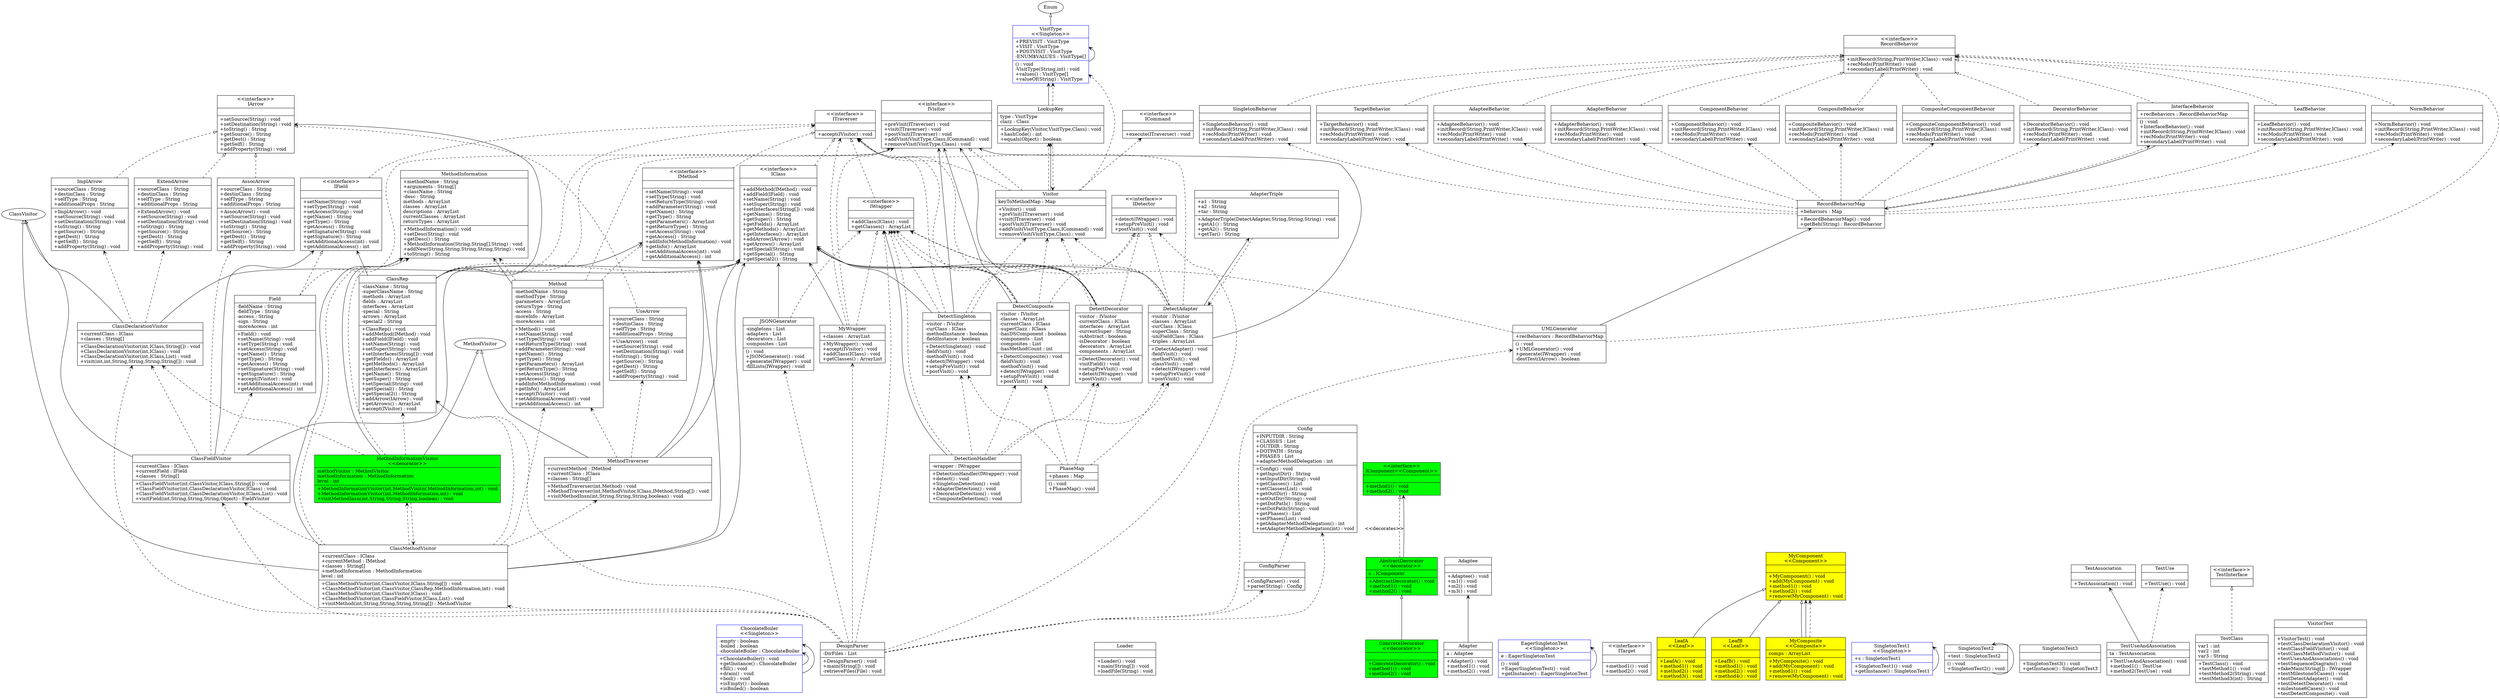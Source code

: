 digraph G{
 rankdir=BT;
ChocolateBoiler [shape="record"
color="blue"
label="{ChocolateBoiler\n\<\<Singleton\>\>|
-empty : boolean\l
-boiled : boolean\l
-chocolateBoiler : ChocolateBoiler\l
|+ChocolateBoiler() : void\l
+getInstance() : ChocolateBoiler\l
+fill() : void\l
+drain() : void\l
+boil() : void\l
+isEmpty() : boolean\l
+isBoiled() : boolean\l
}"
];
ChocolateBoiler -> ChocolateBoiler[arrowhead="ovee", style="solid"];
AssocArrow [shape="record"
label="{AssocArrow|+sourceClass : String\l
+destinClass : String\l
+selfType : String\l
+additionalProps : String\l
|+AssocArrow() : void\l
+setSource(String) : void\l
+setDestination(String) : void\l
+toString() : String\l
+getSource() : String\l
+getDest() : String\l
+getSelf() : String\l
+addProperty(String) : void\l
}"
];
AssocArrow -> IArrow[arrowhead="onormal", style="dashed"];
ExtendArrow [shape="record"
label="{ExtendArrow|+sourceClass : String\l
+destinClass : String\l
+selfType : String\l
+additionalProps : String\l
|+ExtendArrow() : void\l
+setSource(String) : void\l
+setDestination(String) : void\l
+toString() : String\l
+getSource() : String\l
+getDest() : String\l
+getSelf() : String\l
+addProperty(String) : void\l
}"
];
ExtendArrow -> IArrow[arrowhead="onormal", style="dashed"];
ImplArrow [shape="record"
label="{ImplArrow|+sourceClass : String\l
+destinClass : String\l
+selfType : String\l
+additionalProps : String\l
|+ImplArrow() : void\l
+setSource(String) : void\l
+setDestination(String) : void\l
+toString() : String\l
+getSource() : String\l
+getDest() : String\l
+getSelf() : String\l
+addProperty(String) : void\l
}"
];
ImplArrow -> IArrow[arrowhead="onormal", style="dashed"];
UseArrow [shape="record"
label="{UseArrow|+sourceClass : String\l
+destinClass : String\l
+selfType : String\l
+additionalProps : String\l
|+UseArrow() : void\l
+setSource(String) : void\l
+setDestination(String) : void\l
+toString() : String\l
+getSource() : String\l
+getDest() : String\l
+getSelf() : String\l
+addProperty(String) : void\l
}"
];
UseArrow -> IArrow[arrowhead="onormal", style="dashed"];
AdapteeBehavior [shape="record"
label="{AdapteeBehavior||+AdapteeBehavior() : void\l
+initRecord(String,PrintWriter,IClass) : void\l
+recMods(PrintWriter) : void\l
+secondaryLabel(PrintWriter) : void\l
}"
];
AdapteeBehavior -> RecordBehavior[arrowhead="onormal", style="dashed"];
AdapterBehavior [shape="record"
label="{AdapterBehavior||+AdapterBehavior() : void\l
+initRecord(String,PrintWriter,IClass) : void\l
+recMods(PrintWriter) : void\l
+secondaryLabel(PrintWriter) : void\l
}"
];
AdapterBehavior -> RecordBehavior[arrowhead="onormal", style="dashed"];
ComponentBehavior [shape="record"
label="{ComponentBehavior||+ComponentBehavior() : void\l
+initRecord(String,PrintWriter,IClass) : void\l
+recMods(PrintWriter) : void\l
+secondaryLabel(PrintWriter) : void\l
}"
];
ComponentBehavior -> RecordBehavior[arrowhead="onormal", style="dashed"];
CompositeBehavior [shape="record"
label="{CompositeBehavior||+CompositeBehavior() : void\l
+initRecord(String,PrintWriter,IClass) : void\l
+recMods(PrintWriter) : void\l
+secondaryLabel(PrintWriter) : void\l
}"
];
CompositeBehavior -> RecordBehavior[arrowhead="onormal", style="dashed"];
CompositeComponentBehavior [shape="record"
label="{CompositeComponentBehavior||+CompositeComponentBehavior() : void\l
+initRecord(String,PrintWriter,IClass) : void\l
+recMods(PrintWriter) : void\l
+secondaryLabel(PrintWriter) : void\l
}"
];
CompositeComponentBehavior -> RecordBehavior[arrowhead="onormal", style="dashed"];
DecoratorBehavior [shape="record"
label="{DecoratorBehavior||+DecoratorBehavior() : void\l
+initRecord(String,PrintWriter,IClass) : void\l
+recMods(PrintWriter) : void\l
+secondaryLabel(PrintWriter) : void\l
}"
];
DecoratorBehavior -> RecordBehavior[arrowhead="onormal", style="dashed"];
InterfaceBehavior [shape="record"
label="{InterfaceBehavior|+recBehaviors : RecordBehaviorMap\l
|<clinit>() : void\l
+InterfaceBehavior() : void\l
+initRecord(String,PrintWriter,IClass) : void\l
+recMods(PrintWriter) : void\l
+secondaryLabel(PrintWriter) : void\l
}"
];
InterfaceBehavior -> RecordBehavior[arrowhead="onormal", style="dashed"];
InterfaceBehavior -> RecordBehaviorMap[arrowhead="ovee", style="solid"];
LeafBehavior [shape="record"
label="{LeafBehavior||+LeafBehavior() : void\l
+initRecord(String,PrintWriter,IClass) : void\l
+recMods(PrintWriter) : void\l
+secondaryLabel(PrintWriter) : void\l
}"
];
LeafBehavior -> RecordBehavior[arrowhead="onormal", style="dashed"];
NormBehavior [shape="record"
label="{NormBehavior||+NormBehavior() : void\l
+initRecord(String,PrintWriter,IClass) : void\l
+recMods(PrintWriter) : void\l
+secondaryLabel(PrintWriter) : void\l
}"
];
NormBehavior -> RecordBehavior[arrowhead="onormal", style="dashed"];
SingletonBehavior [shape="record"
label="{SingletonBehavior||+SingletonBehavior() : void\l
+initRecord(String,PrintWriter,IClass) : void\l
+recMods(PrintWriter) : void\l
+secondaryLabel(PrintWriter) : void\l
}"
];
SingletonBehavior -> RecordBehavior[arrowhead="onormal", style="dashed"];
TargetBehavior [shape="record"
label="{TargetBehavior||+TargetBehavior() : void\l
+initRecord(String,PrintWriter,IClass) : void\l
+recMods(PrintWriter) : void\l
+secondaryLabel(PrintWriter) : void\l
}"
];
TargetBehavior -> RecordBehavior[arrowhead="onormal", style="dashed"];
ChocolateBoiler [shape="record"
color="blue"
label="{ChocolateBoiler\n\<\<Singleton\>\>|
-empty : boolean\l
-boiled : boolean\l
-chocolateBoiler : ChocolateBoiler\l
|+ChocolateBoiler() : void\l
+getInstance() : ChocolateBoiler\l
+fill() : void\l
+drain() : void\l
+boil() : void\l
+isEmpty() : boolean\l
+isBoiled() : boolean\l
}"
];
ChocolateBoiler -> ChocolateBoiler[arrowhead="ovee", style="solid"];
ClassRep [shape="record"
label="{ClassRep|-className : String\l
-superClassName : String\l
-methods : ArrayList\l
-fields : ArrayList\l
-interfaces : ArrayList\l
-special : String\l
-arrows : ArrayList\l
-special2 : String\l
|+ClassRep() : void\l
+addMethod(IMethod) : void\l
+addField(IField) : void\l
+setName(String) : void\l
+setSuper(String) : void\l
+setInterfaces(String[]) : void\l
+getFields() : ArrayList\l
+getMethods() : ArrayList\l
+getInterfaces() : ArrayList\l
+getName() : String\l
+getSuper() : String\l
+setSpecial(String) : void\l
+getSpecial() : String\l
+getSpecial2() : String\l
+addArrow(IArrow) : void\l
+getArrows() : ArrayList\l
+accept(IVisitor) : void\l
}"
];
ClassRep -> IClass[arrowhead="onormal", style="dashed"];
ClassRep -> IMethod[arrowhead="ovee", style="solid"];
ClassRep -> IField[arrowhead="ovee", style="solid"];
ClassRep -> IArrow[arrowhead="ovee", style="solid"];
ClassRep -> IVisitor[arrowhead="ovee", style="dashed"];
ClassRep -> ITraverser[arrowhead="ovee", style="dashed"];
DetectionHandler [shape="record"
label="{DetectionHandler|-wrapper : IWrapper\l
|+DetectionHandler(IWrapper) : void\l
+detect() : void\l
+SingletonDetection() : void\l
+AdapterDetection() : void\l
+DecoratorDetection() : void\l
+CompositeDetection() : void\l
}"
];
DetectionHandler -> IWrapper[arrowhead="ovee", style="solid"];
DetectionHandler -> IWrapper[arrowhead="ovee", style="dashed"];
DetectionHandler -> DetectSingleton[arrowhead="ovee", style="dashed"];
DetectionHandler -> DetectAdapter[arrowhead="ovee", style="dashed"];
DetectionHandler -> DetectDecorator[arrowhead="ovee", style="dashed"];
DetectionHandler -> DetectComposite[arrowhead="ovee", style="dashed"];
Field [shape="record"
label="{Field|-fieldName : String\l
-fieldType : String\l
-access : String\l
-sign : String\l
-moreAccess : int\l
|+Field() : void\l
+setName(String) : void\l
+setType(String) : void\l
+setAccess(String) : void\l
+getName() : String\l
+getType() : String\l
+getAccess() : String\l
+setSignature(String) : void\l
+getSignature() : String\l
+accept(IVisitor) : void\l
+setAdditionalAccess(int) : void\l
+getAdditionalAccess() : int\l
}"
];
Field -> IField[arrowhead="onormal", style="dashed"];
Field -> IVisitor[arrowhead="ovee", style="dashed"];
JSONGenerator [shape="record"
label="{JSONGenerator|-singletons : List\l
-adapters : List\l
-decorators : List\l
-composites : List\l
|<clinit>() : void\l
+JSONGenerator() : void\l
+generate(IWrapper) : void\l
-fillLists(IWrapper) : void\l
}"
];
JSONGenerator -> IClass[arrowhead="ovee", style="solid"];
JSONGenerator -> IWrapper[arrowhead="ovee", style="dashed"];
Method [shape="record"
label="{Method|-methodName : String\l
-methodType : String\l
-parameters : ArrayList\l
-returnType : String\l
-access : String\l
-moreInfo : ArrayList\l
-moreAccess : int\l
|+Method() : void\l
+setName(String) : void\l
+setType(String) : void\l
+setReturnType(String) : void\l
+addParameter(String) : void\l
+getName() : String\l
+getType() : String\l
+getParameters() : ArrayList\l
+getReturnType() : String\l
+setAccess(String) : void\l
+getAccess() : String\l
+addInfo(MethodInformation) : void\l
+getInfo() : ArrayList\l
+accept(IVisitor) : void\l
+setAdditionalAccess(int) : void\l
+getAdditionalAccess() : int\l
}"
];
Method -> IMethod[arrowhead="onormal", style="dashed"];
Method -> MethodInformation[arrowhead="ovee", style="solid"];
Method -> MethodInformation[arrowhead="ovee", style="dashed"];
Method -> IVisitor[arrowhead="ovee", style="dashed"];
MethodInformation [shape="record"
label="{MethodInformation|+methodName : String\l
+arguments : String[]\l
+className : String\l
-desc : String\l
methods : ArrayList\l
classes : ArrayList\l
descriptions : ArrayList\l
currentClasses : ArrayList\l
returnTypes : ArrayList\l
|+MethodInformation() : void\l
+setDesc(String) : void\l
+getDesc() : String\l
+MethodInformation(String,String[],String) : void\l
+addNew(String,String,String,String,String) : void\l
+toString() : String\l
}"
];
MyWrapper [shape="record"
label="{MyWrapper|+classes : ArrayList\l
|+MyWrapper() : void\l
+accept(IVisitor) : void\l
+addClass(IClass) : void\l
+getClasses() : ArrayList\l
}"
];
MyWrapper -> IWrapper[arrowhead="onormal", style="dashed"];
MyWrapper -> IClass[arrowhead="ovee", style="solid"];
MyWrapper -> IVisitor[arrowhead="ovee", style="dashed"];
MyWrapper -> ITraverser[arrowhead="ovee", style="dashed"];
RecordBehaviorMap [shape="record"
label="{RecordBehaviorMap|+behaviors : Map\l
|+RecordBehaviorMap() : void\l
+getBeh(String) : RecordBehavior\l
}"
];
RecordBehaviorMap -> NormBehavior[arrowhead="ovee", style="dashed"];
RecordBehaviorMap -> InterfaceBehavior[arrowhead="ovee", style="dashed"];
RecordBehaviorMap -> SingletonBehavior[arrowhead="ovee", style="dashed"];
RecordBehaviorMap -> AdapterBehavior[arrowhead="ovee", style="dashed"];
RecordBehaviorMap -> AdapteeBehavior[arrowhead="ovee", style="dashed"];
RecordBehaviorMap -> TargetBehavior[arrowhead="ovee", style="dashed"];
RecordBehaviorMap -> ComponentBehavior[arrowhead="ovee", style="dashed"];
RecordBehaviorMap -> DecoratorBehavior[arrowhead="ovee", style="dashed"];
RecordBehaviorMap -> LeafBehavior[arrowhead="ovee", style="dashed"];
RecordBehaviorMap -> CompositeBehavior[arrowhead="ovee", style="dashed"];
RecordBehaviorMap -> CompositeComponentBehavior[arrowhead="ovee", style="dashed"];
UMLGenerator [shape="record"
label="{UMLGenerator|+recBehaviors : RecordBehaviorMap\l
|<clinit>() : void\l
+UMLGenerator() : void\l
+generate(IWrapper) : void\l
-destTest(IArrow) : boolean\l
}"
];
UMLGenerator -> RecordBehaviorMap[arrowhead="ovee", style="solid"];
UMLGenerator -> IWrapper[arrowhead="ovee", style="dashed"];
UMLGenerator -> RecordBehavior[arrowhead="ovee", style="dashed"];
LookupKey [shape="record"
label="{LookupKey|type : VisitType\l
clazz : Class\l
|+LookupKey(Visitor,VisitType,Class) : void\l
+hashCode() : int\l
+equals(Object) : boolean\l
}"
];
LookupKey -> VisitType[arrowhead="ovee", style="solid"];
LookupKey -> Visitor[arrowhead="ovee", style="dashed"];
LookupKey -> VisitType[arrowhead="ovee", style="dashed"];
Visitor [shape="record"
label="{Visitor|keyToMethodMap : Map\l
|+Visitor() : void\l
+preVisit(ITraverser) : void\l
+visit(ITraverser) : void\l
+postVisit(ITraverser) : void\l
+addVisit(VisitType,Class,ICommand) : void\l
+removeVisit(VisitType,Class) : void\l
}"
];
Visitor -> IVisitor[arrowhead="onormal", style="dashed"];
Visitor -> LookupKey[arrowhead="ovee", style="solid"];
Visitor -> ITraverser[arrowhead="ovee", style="dashed"];
Visitor -> LookupKey[arrowhead="ovee", style="dashed"];
Visitor -> ICommand[arrowhead="ovee", style="dashed"];
Visitor -> VisitType[arrowhead="ovee", style="dashed"];
Config [shape="record"
label="{Config|+INPUTDIR : String\l
+CLASSES : List\l
+OUTDIR : String\l
+DOTPATH : String\l
+PHASES : List\l
+adapterMethodDelegation : int\l
|+Config() : void\l
+getInputDir() : String\l
+setInputDir(String) : void\l
+getClasses() : List\l
+setClasses(List) : void\l
+getOutDir() : String\l
+setOutDir(String) : void\l
+getDotPath() : String\l
+setDotPath(String) : void\l
+getPhases() : List\l
+setPhases(List) : void\l
+getAdapterMethodDelegation() : int\l
+setAdapterMethodDelegation(int) : void\l
}"
];
ConfigParser [shape="record"
label="{ConfigParser||+ConfigParser() : void\l
+parse(String) : Config\l
}"
];
ConfigParser -> Config[arrowhead="ovee", style="dashed"];
Loader [shape="record"
label="{Loader||+Loader() : void\l
+main(String[]) : void\l
+loadFile(String) : void\l
}"
];
AdapterTriple [shape="record"
label="{AdapterTriple|+a1 : String\l
+a2 : String\l
+tar : String\l
|+AdapterTriple(DetectAdapter,String,String,String) : void\l
+getA1() : String\l
+getA2() : String\l
+getTar() : String\l
}"
];
AdapterTriple -> DetectAdapter[arrowhead="ovee", style="dashed"];
DetectAdapter [shape="record"
label="{DetectAdapter|-visitor : IVisitor\l
-classes : ArrayList\l
-curClass : IClass\l
-superClass : String\l
-uniFieldClass : IClass\l
-triples : ArrayList\l
|+DetectAdapter() : void\l
-fieldVisit() : void\l
-methodVisit() : void\l
-classVisit() : void\l
+detect(IWrapper) : void\l
+setupPreVisit() : void\l
+postVisit() : void\l
}"
];
DetectAdapter -> IDetector[arrowhead="onormal", style="dashed"];
DetectAdapter -> IVisitor[arrowhead="ovee", style="solid"];
DetectAdapter -> IClass[arrowhead="ovee", style="solid"];
DetectAdapter -> AdapterTriple[arrowhead="ovee", style="solid"];
DetectAdapter -> Visitor[arrowhead="ovee", style="dashed"];
DetectAdapter -> IWrapper[arrowhead="ovee", style="dashed"];
DetectAdapter -> ITraverser[arrowhead="ovee", style="dashed"];
DetectComposite [shape="record"
label="{DetectComposite|-visitor : IVisitor\l
-classes : ArrayList\l
-currentClass : IClass\l
-superClazz : IClass\l
-hasDSComponent : boolean\l
-components : List\l
-composites : List\l
-hasMethodCount : int\l
|+DetectComposite() : void\l
-fieldVisit() : void\l
-methodVisit() : void\l
+detect(IWrapper) : void\l
+setupPreVisit() : void\l
+postVisit() : void\l
}"
];
DetectComposite -> IDetector[arrowhead="onormal", style="dashed"];
DetectComposite -> IVisitor[arrowhead="ovee", style="solid"];
DetectComposite -> IClass[arrowhead="ovee", style="solid"];
DetectComposite -> Visitor[arrowhead="ovee", style="dashed"];
DetectComposite -> IWrapper[arrowhead="ovee", style="dashed"];
DetectComposite -> ITraverser[arrowhead="ovee", style="dashed"];
DetectDecorator [shape="record"
label="{DetectDecorator|-visitor : IVisitor\l
-currentClass : IClass\l
-interfaces : ArrayList\l
-currentSuper : String\l
-isAbstract : boolean\l
-isDecorator : boolean\l
-decorators : ArrayList\l
-components : ArrayList\l
|+DetectDecorator() : void\l
-visitField() : void\l
+setupPreVisit() : void\l
+detect(IWrapper) : void\l
+postVisit() : void\l
}"
];
DetectDecorator -> IDetector[arrowhead="onormal", style="dashed"];
DetectDecorator -> IVisitor[arrowhead="ovee", style="solid"];
DetectDecorator -> IClass[arrowhead="ovee", style="solid"];
DetectDecorator -> Visitor[arrowhead="ovee", style="dashed"];
DetectDecorator -> ITraverser[arrowhead="ovee", style="dashed"];
DetectDecorator -> IWrapper[arrowhead="ovee", style="dashed"];
DetectSingleton [shape="record"
label="{DetectSingleton|-visitor : IVisitor\l
-curClass : IClass\l
-methodInstance : boolean\l
-fieldInstance : boolean\l
|+DetectSingleton() : void\l
-fieldVisit() : void\l
-methodVisit() : void\l
+detect(IWrapper) : void\l
+setupPreVisit() : void\l
+postVisit() : void\l
}"
];
DetectSingleton -> IDetector[arrowhead="onormal", style="dashed"];
DetectSingleton -> IVisitor[arrowhead="ovee", style="solid"];
DetectSingleton -> IClass[arrowhead="ovee", style="solid"];
DetectSingleton -> Visitor[arrowhead="ovee", style="dashed"];
DetectSingleton -> ITraverser[arrowhead="ovee", style="dashed"];
DetectSingleton -> IWrapper[arrowhead="ovee", style="dashed"];
IArrow [shape="record"
label="{\<\<interface\>\>\nIArrow|
|+setSource(String) : void\l
+setDestination(String) : void\l
+toString() : String\l
+getSource() : String\l
+getDest() : String\l
+getSelf() : String\l
+addProperty(String) : void\l
}"
];
IClass [shape="record"
label="{\<\<interface\>\>\nIClass|
|+addMethod(IMethod) : void\l
+addField(IField) : void\l
+setName(String) : void\l
+setSuper(String) : void\l
+setInterfaces(String[]) : void\l
+getName() : String\l
+getSuper() : String\l
+getFields() : ArrayList\l
+getMethods() : ArrayList\l
+getInterfaces() : ArrayList\l
+addArrow(IArrow) : void\l
+getArrows() : ArrayList\l
+setSpecial(String) : void\l
+getSpecial() : String\l
+getSpecial2() : String\l
}"
];
IClass -> ITraverser[arrowhead="onormal", style="dashed"];
ICommand [shape="record"
label="{\<\<interface\>\>\nICommand|
|+execute(ITraverser) : void\l
}"
];
IDetector [shape="record"
label="{\<\<interface\>\>\nIDetector|
|+detect(IWrapper) : void\l
+setupPreVisit() : void\l
+postVisit() : void\l
}"
];
IField [shape="record"
label="{\<\<interface\>\>\nIField|
|+setName(String) : void\l
+setType(String) : void\l
+setAccess(String) : void\l
+getName() : String\l
+getType() : String\l
+getAccess() : String\l
+setSignature(String) : void\l
+getSignature() : String\l
+setAdditionalAccess(int) : void\l
+getAdditionalAccess() : int\l
}"
];
IField -> ITraverser[arrowhead="onormal", style="dashed"];
IMethod [shape="record"
label="{\<\<interface\>\>\nIMethod|
|+setName(String) : void\l
+setType(String) : void\l
+setReturnType(String) : void\l
+addParameter(String) : void\l
+getName() : String\l
+getType() : String\l
+getParameters() : ArrayList\l
+getReturnType() : String\l
+setAccess(String) : void\l
+getAccess() : String\l
+addInfo(MethodInformation) : void\l
+getInfo() : ArrayList\l
+setAdditionalAccess(int) : void\l
+getAdditionalAccess() : int\l
}"
];
IMethod -> ITraverser[arrowhead="onormal", style="dashed"];
ITraverser [shape="record"
label="{\<\<interface\>\>\nITraverser|
|+accept(IVisitor) : void\l
}"
];
IVisitor [shape="record"
label="{\<\<interface\>\>\nIVisitor|
|+preVisit(ITraverser) : void\l
+visit(ITraverser) : void\l
+postVisit(ITraverser) : void\l
+addVisit(VisitType,Class,ICommand) : void\l
+removeVisit(VisitType,Class) : void\l
}"
];
IWrapper [shape="record"
label="{\<\<interface\>\>\nIWrapper|
|+addClass(IClass) : void\l
+getClasses() : ArrayList\l
}"
];
IWrapper -> ITraverser[arrowhead="onormal", style="dashed"];
RecordBehavior [shape="record"
label="{\<\<interface\>\>\nRecordBehavior|
|+initRecord(String,PrintWriter,IClass) : void\l
+recMods(PrintWriter) : void\l
+secondaryLabel(PrintWriter) : void\l
}"
];
VisitType [shape="record"
color="blue"
label="{VisitType\n\<\<Singleton\>\>|
+PREVISIT : VisitType\l
+VISIT : VisitType\l
+POSTVISIT : VisitType\l
-ENUM$VALUES : VisitType[]\l
|<clinit>() : void\l
-VisitType(String,int) : void\l
+values() : VisitType[]\l
+valueOf(String) : VisitType\l
}"
];
VisitType -> Enum[arrowhead="onormal", style="solid"];
VisitType -> VisitType[arrowhead="ovee", style="solid"];
ClassDeclarationVisitor [shape="record"
label="{ClassDeclarationVisitor|+currentClass : IClass\l
+classes : String[]\l
|+ClassDeclarationVisitor(int,IClass,String[]) : void\l
+ClassDeclarationVisitor(int,IClass) : void\l
+ClassDeclarationVisitor(int,IClass,List) : void\l
+visit(int,int,String,String,String,String[]) : void\l
}"
];
ClassDeclarationVisitor -> ClassVisitor[arrowhead="onormal", style="solid"];
ClassDeclarationVisitor -> IClass[arrowhead="ovee", style="solid"];
ClassDeclarationVisitor -> ExtendArrow[arrowhead="ovee", style="dashed"];
ClassDeclarationVisitor -> ImplArrow[arrowhead="ovee", style="dashed"];
ClassFieldVisitor [shape="record"
label="{ClassFieldVisitor|+currentClass : IClass\l
+currentField : IField\l
+classes : String[]\l
|+ClassFieldVisitor(int,ClassVisitor,IClass,String[]) : void\l
+ClassFieldVisitor(int,ClassDeclarationVisitor,IClass) : void\l
+ClassFieldVisitor(int,ClassDeclarationVisitor,IClass,List) : void\l
+visitField(int,String,String,String,Object) : FieldVisitor\l
}"
];
ClassFieldVisitor -> ClassVisitor[arrowhead="onormal", style="solid"];
ClassFieldVisitor -> IClass[arrowhead="ovee", style="solid"];
ClassFieldVisitor -> IField[arrowhead="ovee", style="solid"];
ClassFieldVisitor -> ClassDeclarationVisitor[arrowhead="ovee", style="dashed"];
ClassFieldVisitor -> Field[arrowhead="ovee", style="dashed"];
ClassFieldVisitor -> AssocArrow[arrowhead="ovee", style="dashed"];
ClassMethodVisitor [shape="record"
label="{ClassMethodVisitor|+currentClass : IClass\l
+currentMethod : IMethod\l
+classes : String[]\l
+methodInformation : MethodInformation\l
level : int\l
|+ClassMethodVisitor(int,ClassVisitor,IClass,String[]) : void\l
+ClassMethodVisitor(int,ClassVisitor,ClassRep,MethodInformation,int) : void\l
+ClassMethodVisitor(int,ClassVisitor,IClass) : void\l
+ClassMethodVisitor(int,ClassFieldVisitor,IClass,List) : void\l
+visitMethod(int,String,String,String,String[]) : MethodVisitor\l
}"
];
ClassMethodVisitor -> ClassVisitor[arrowhead="onormal", style="solid"];
ClassMethodVisitor -> IClass[arrowhead="ovee", style="solid"];
ClassMethodVisitor -> IMethod[arrowhead="ovee", style="solid"];
ClassMethodVisitor -> MethodInformation[arrowhead="ovee", style="solid"];
ClassMethodVisitor -> ClassRep[arrowhead="ovee", style="dashed"];
ClassMethodVisitor -> MethodInformation[arrowhead="ovee", style="dashed"];
ClassMethodVisitor -> ClassFieldVisitor[arrowhead="ovee", style="dashed"];
ClassMethodVisitor -> MethodInformationVisitor[arrowhead="ovee", style="dashed"];
ClassMethodVisitor -> Method[arrowhead="ovee", style="dashed"];
ClassMethodVisitor -> MethodTraverser[arrowhead="ovee", style="dashed"];
DesignParser [shape="record"
label="{DesignParser|-DirFiles : List\l
|+DesignParser() : void\l
+main(String[]) : void\l
-retrieveFiles(File) : void\l
}"
];
DesignParser -> ConfigParser[arrowhead="ovee", style="dashed"];
DesignParser -> Config[arrowhead="ovee", style="dashed"];
DesignParser -> MyWrapper[arrowhead="ovee", style="dashed"];
DesignParser -> IDetector[arrowhead="ovee", style="dashed"];
DesignParser -> ClassRep[arrowhead="ovee", style="dashed"];
DesignParser -> ClassDeclarationVisitor[arrowhead="ovee", style="dashed"];
DesignParser -> ClassFieldVisitor[arrowhead="ovee", style="dashed"];
DesignParser -> ClassMethodVisitor[arrowhead="ovee", style="dashed"];
DesignParser -> IWrapper[arrowhead="ovee", style="dashed"];
DesignParser -> JSONGenerator[arrowhead="ovee", style="dashed"];
DesignParser -> UMLGenerator[arrowhead="ovee", style="dashed"];
MethodInformationVisitor [shape="record"
fillcolor="green"
style="filled"
label="{MethodInformationVisitor\n\<\<decorator\>\>
|
methodVisitor : MethodVisitor\l
methodInformation : MethodInformation\l
level : int\l
|+MethodInformationVisitor(int,MethodVisitor,MethodInformation,int) : void\l
+MethodInformationVisitor(int,MethodInformation,int) : void\l
+visitMethodInsn(int,String,String,String,boolean) : void\l
}"
];
MethodInformationVisitor -> MethodVisitor[arrowhead="onormal", style="solid"];
MethodInformationVisitor -> MethodInformation[arrowhead="ovee", style="solid"];
MethodInformationVisitor -> MethodInformation[arrowhead="ovee", style="dashed"];
MethodInformationVisitor -> ClassRep[arrowhead="ovee", style="dashed"];
MethodInformationVisitor -> ClassDeclarationVisitor[arrowhead="ovee", style="dashed"];
MethodInformationVisitor -> ClassMethodVisitor[arrowhead="ovee", style="dashed"];
MethodTraverser [shape="record"
label="{MethodTraverser|+currentMethod : IMethod\l
+currentClass : IClass\l
+classes : String[]\l
|+MethodTraverser(int,Method) : void\l
+MethodTraverser(int,MethodVisitor,IClass,IMethod,String[]) : void\l
+visitMethodInsn(int,String,String,String,boolean) : void\l
}"
];
MethodTraverser -> MethodVisitor[arrowhead="onormal", style="solid"];
MethodTraverser -> IMethod[arrowhead="ovee", style="solid"];
MethodTraverser -> IClass[arrowhead="ovee", style="solid"];
MethodTraverser -> Method[arrowhead="ovee", style="dashed"];
MethodTraverser -> UseArrow[arrowhead="ovee", style="dashed"];
PhaseMap [shape="record"
label="{PhaseMap|+phases : Map\l
|<clinit>() : void\l
+PhaseMap() : void\l
}"
];
PhaseMap -> DetectDecorator[arrowhead="ovee", style="dashed"];
PhaseMap -> DetectSingleton[arrowhead="ovee", style="dashed"];
PhaseMap -> DetectAdapter[arrowhead="ovee", style="dashed"];
PhaseMap -> DetectComposite[arrowhead="ovee", style="dashed"];
AbstractDecorator [shape="record"
fillcolor="green"
style="filled"
label="{AbstractDecorator\n\<\<decorator\>\>
|
c : IComponent\l
|+AbstractDecorator() : void\l
+method1() : void\l
+method2() : void\l
}"
];
AbstractDecorator -> IComponent[arrowhead="onormal", style="dashed"];
AbstractDecorator -> IComponent[arrowhead="ovee", style="solid"xlabel="\<\<decorates\>\>"];
Adaptee [shape="record"
label="{Adaptee||+Adaptee() : void\l
+m1() : void\l
+m2() : void\l
+m3() : void\l
}"
];
Adapter [shape="record"
label="{Adapter|a : Adaptee\l
|+Adapter() : void\l
+method1() : void\l
+method2() : void\l
}"
];
Adapter -> Adaptee[arrowhead="ovee", style="solid"];
ConcreteDecorator [shape="record"
fillcolor="green"
style="filled"
label="{ConcreteDecorator\n\<\<decorator\>\>
|
|+ConcreteDecorator() : void\l
+method1() : void\l
+method2() : void\l
}"
];
ConcreteDecorator -> AbstractDecorator[arrowhead="onormal", style="solid"];
EagerSingletonTest [shape="record"
color="blue"
label="{EagerSingletonTest\n\<\<Singleton\>\>|
e : EagerSingletonTest\l
|<clinit>() : void\l
+EagerSingletonTest() : void\l
+getInstance() : EagerSingletonTest\l
}"
];
EagerSingletonTest -> EagerSingletonTest[arrowhead="ovee", style="solid"];
IComponent [shape="record"
fillcolor="green"
style="filled"
label="{\<\<interface\>\>\nIComponent
\<\<Component\>\>
|
|+method1() : void\l
+method2() : void\l
}"
];
ITarget [shape="record"
label="{\<\<interface\>\>\nITarget|
|+method1() : void\l
+method2() : void\l
}"
];
LeafA [shape="record"
fillcolor="yellow"
style="filled"
label="{LeafA\n\<\<Leaf\>\>
|
|+LeafA() : void\l
+method1() : void\l
+method2() : void\l
+method3() : void\l
}"
];
LeafA -> MyComponent[arrowhead="onormal", style="solid"];
LeafB [shape="record"
fillcolor="yellow"
style="filled"
label="{LeafB\n\<\<Leaf\>\>
|
|+LeafB() : void\l
+method1() : void\l
+method2() : void\l
+method4() : void\l
}"
];
LeafB -> MyComponent[arrowhead="onormal", style="solid"];
MyComponent [shape="record"
fillcolor="yellow"
style="filled"
label="{MyComponent\n\<\<Component\>\>
|
|+MyComponent() : void\l
+add(MyComponent) : void\l
+method1() : void\l
+method2() : void\l
+remove(MyComponent) : void\l
}"
];
MyComposite [shape="record"
fillcolor="yellow"
style="filled"
label="{MyComposite\n\<\<Composite\>\>
|
comps : ArrayList\l
|+MyComposite() : void\l
+add(MyComponent) : void\l
+method1() : void\l
+remove(MyComponent) : void\l
}"
];
MyComposite -> MyComponent[arrowhead="onormal", style="solid"];
MyComposite -> MyComponent[arrowhead="ovee", style="solid"];
MyComposite -> MyComponent[arrowhead="ovee", style="dashed"];
SingletonTest1 [shape="record"
color="blue"
label="{SingletonTest1\n\<\<Singleton\>\>|
+s : SingletonTest1\l
|+SingletonTest1() : void\l
+getInstance() : SingletonTest1\l
}"
];
SingletonTest1 -> SingletonTest1[arrowhead="ovee", style="solid"];
SingletonTest2 [shape="record"
label="{SingletonTest2|+test : SingletonTest2\l
|<clinit>() : void\l
+SingletonTest2() : void\l
}"
];
SingletonTest2 -> SingletonTest2[arrowhead="ovee", style="solid"];
SingletonTest3 [shape="record"
label="{SingletonTest3||+SingletonTest3() : void\l
+getInstance() : SingletonTest3\l
}"
];
TestAssociation [shape="record"
label="{TestAssociation||+TestAssociation() : void\l
}"
];
TestClass [shape="record"
label="{TestClass|var1 : int\l
var2 : int\l
var3 : String\l
|+TestClass() : void\l
+testMethod1() : void\l
+testMethod2(String) : void\l
+testMethod3(int) : String\l
}"
];
TestClass -> TestInterface[arrowhead="onormal", style="dashed"];
TestInterface [shape="record"
label="{\<\<interface\>\>\nTestInterface|
}"
];
TestUse [shape="record"
label="{TestUse||+TestUse() : void\l
}"
];
TestUseAndAssociation [shape="record"
label="{TestUseAndAssociation|ta : TestAssociation\l
|+TestUseAndAssociation() : void\l
+method1() : TestUse\l
+method2(TestUse) : void\l
}"
];
TestUseAndAssociation -> TestAssociation[arrowhead="ovee", style="solid"];
TestUseAndAssociation -> TestUse[arrowhead="ovee", style="dashed"];
VisitorTest [shape="record"
label="{VisitorTest||+VisitorTest() : void\l
+testClassDeclarationVisitor() : void\l
+testClassFieldVisitor() : void\l
+testClassMethodVisitor() : void\l
+testUsesAndAssociations() : void\l
+testSequenceDiagram() : void\l
+fakeMain(String[]) : IWrapper\l
+testMilestone5Cases() : void\l
+testDetectAdapter() : void\l
+testDetectDecorator() : void\l
+milestone6Cases() : void\l
+testDetectComposite() : void\l
}"
];
}